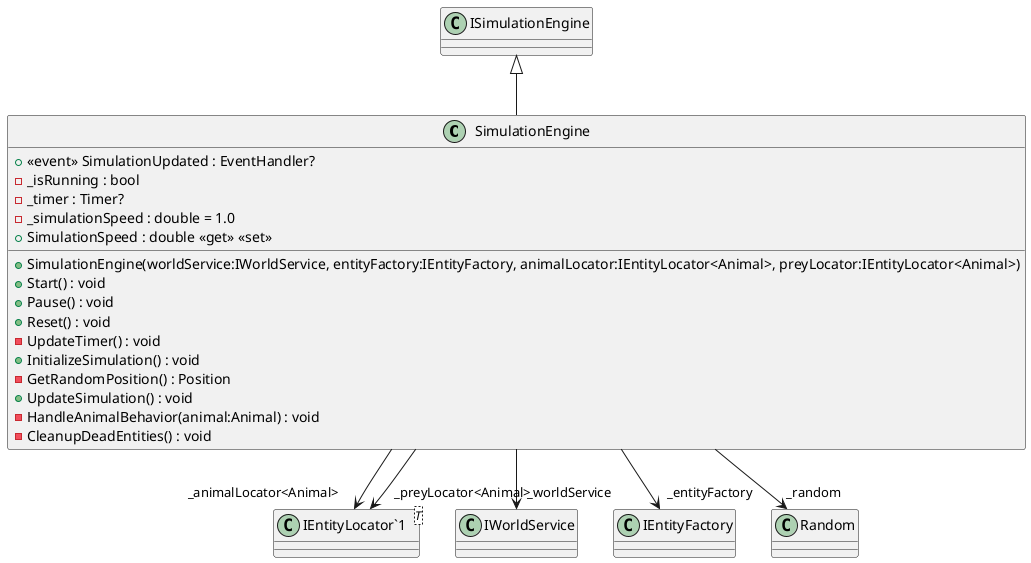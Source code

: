 @startuml
class SimulationEngine {
    +  <<event>> SimulationUpdated : EventHandler? 
    - _isRunning : bool
    - _timer : Timer?
    - _simulationSpeed : double = 1.0
    + SimulationEngine(worldService:IWorldService, entityFactory:IEntityFactory, animalLocator:IEntityLocator<Animal>, preyLocator:IEntityLocator<Animal>)
    + SimulationSpeed : double <<get>> <<set>>
    + Start() : void
    + Pause() : void
    + Reset() : void
    - UpdateTimer() : void
    + InitializeSimulation() : void
    - GetRandomPosition() : Position
    + UpdateSimulation() : void
    - HandleAnimalBehavior(animal:Animal) : void
    - CleanupDeadEntities() : void
}
class "IEntityLocator`1"<T> {
}
ISimulationEngine <|-- SimulationEngine
SimulationEngine --> "_worldService" IWorldService
SimulationEngine --> "_entityFactory" IEntityFactory
SimulationEngine --> "_random" Random
SimulationEngine --> "_animalLocator<Animal>" "IEntityLocator`1"
SimulationEngine --> "_preyLocator<Animal>" "IEntityLocator`1"
@enduml
